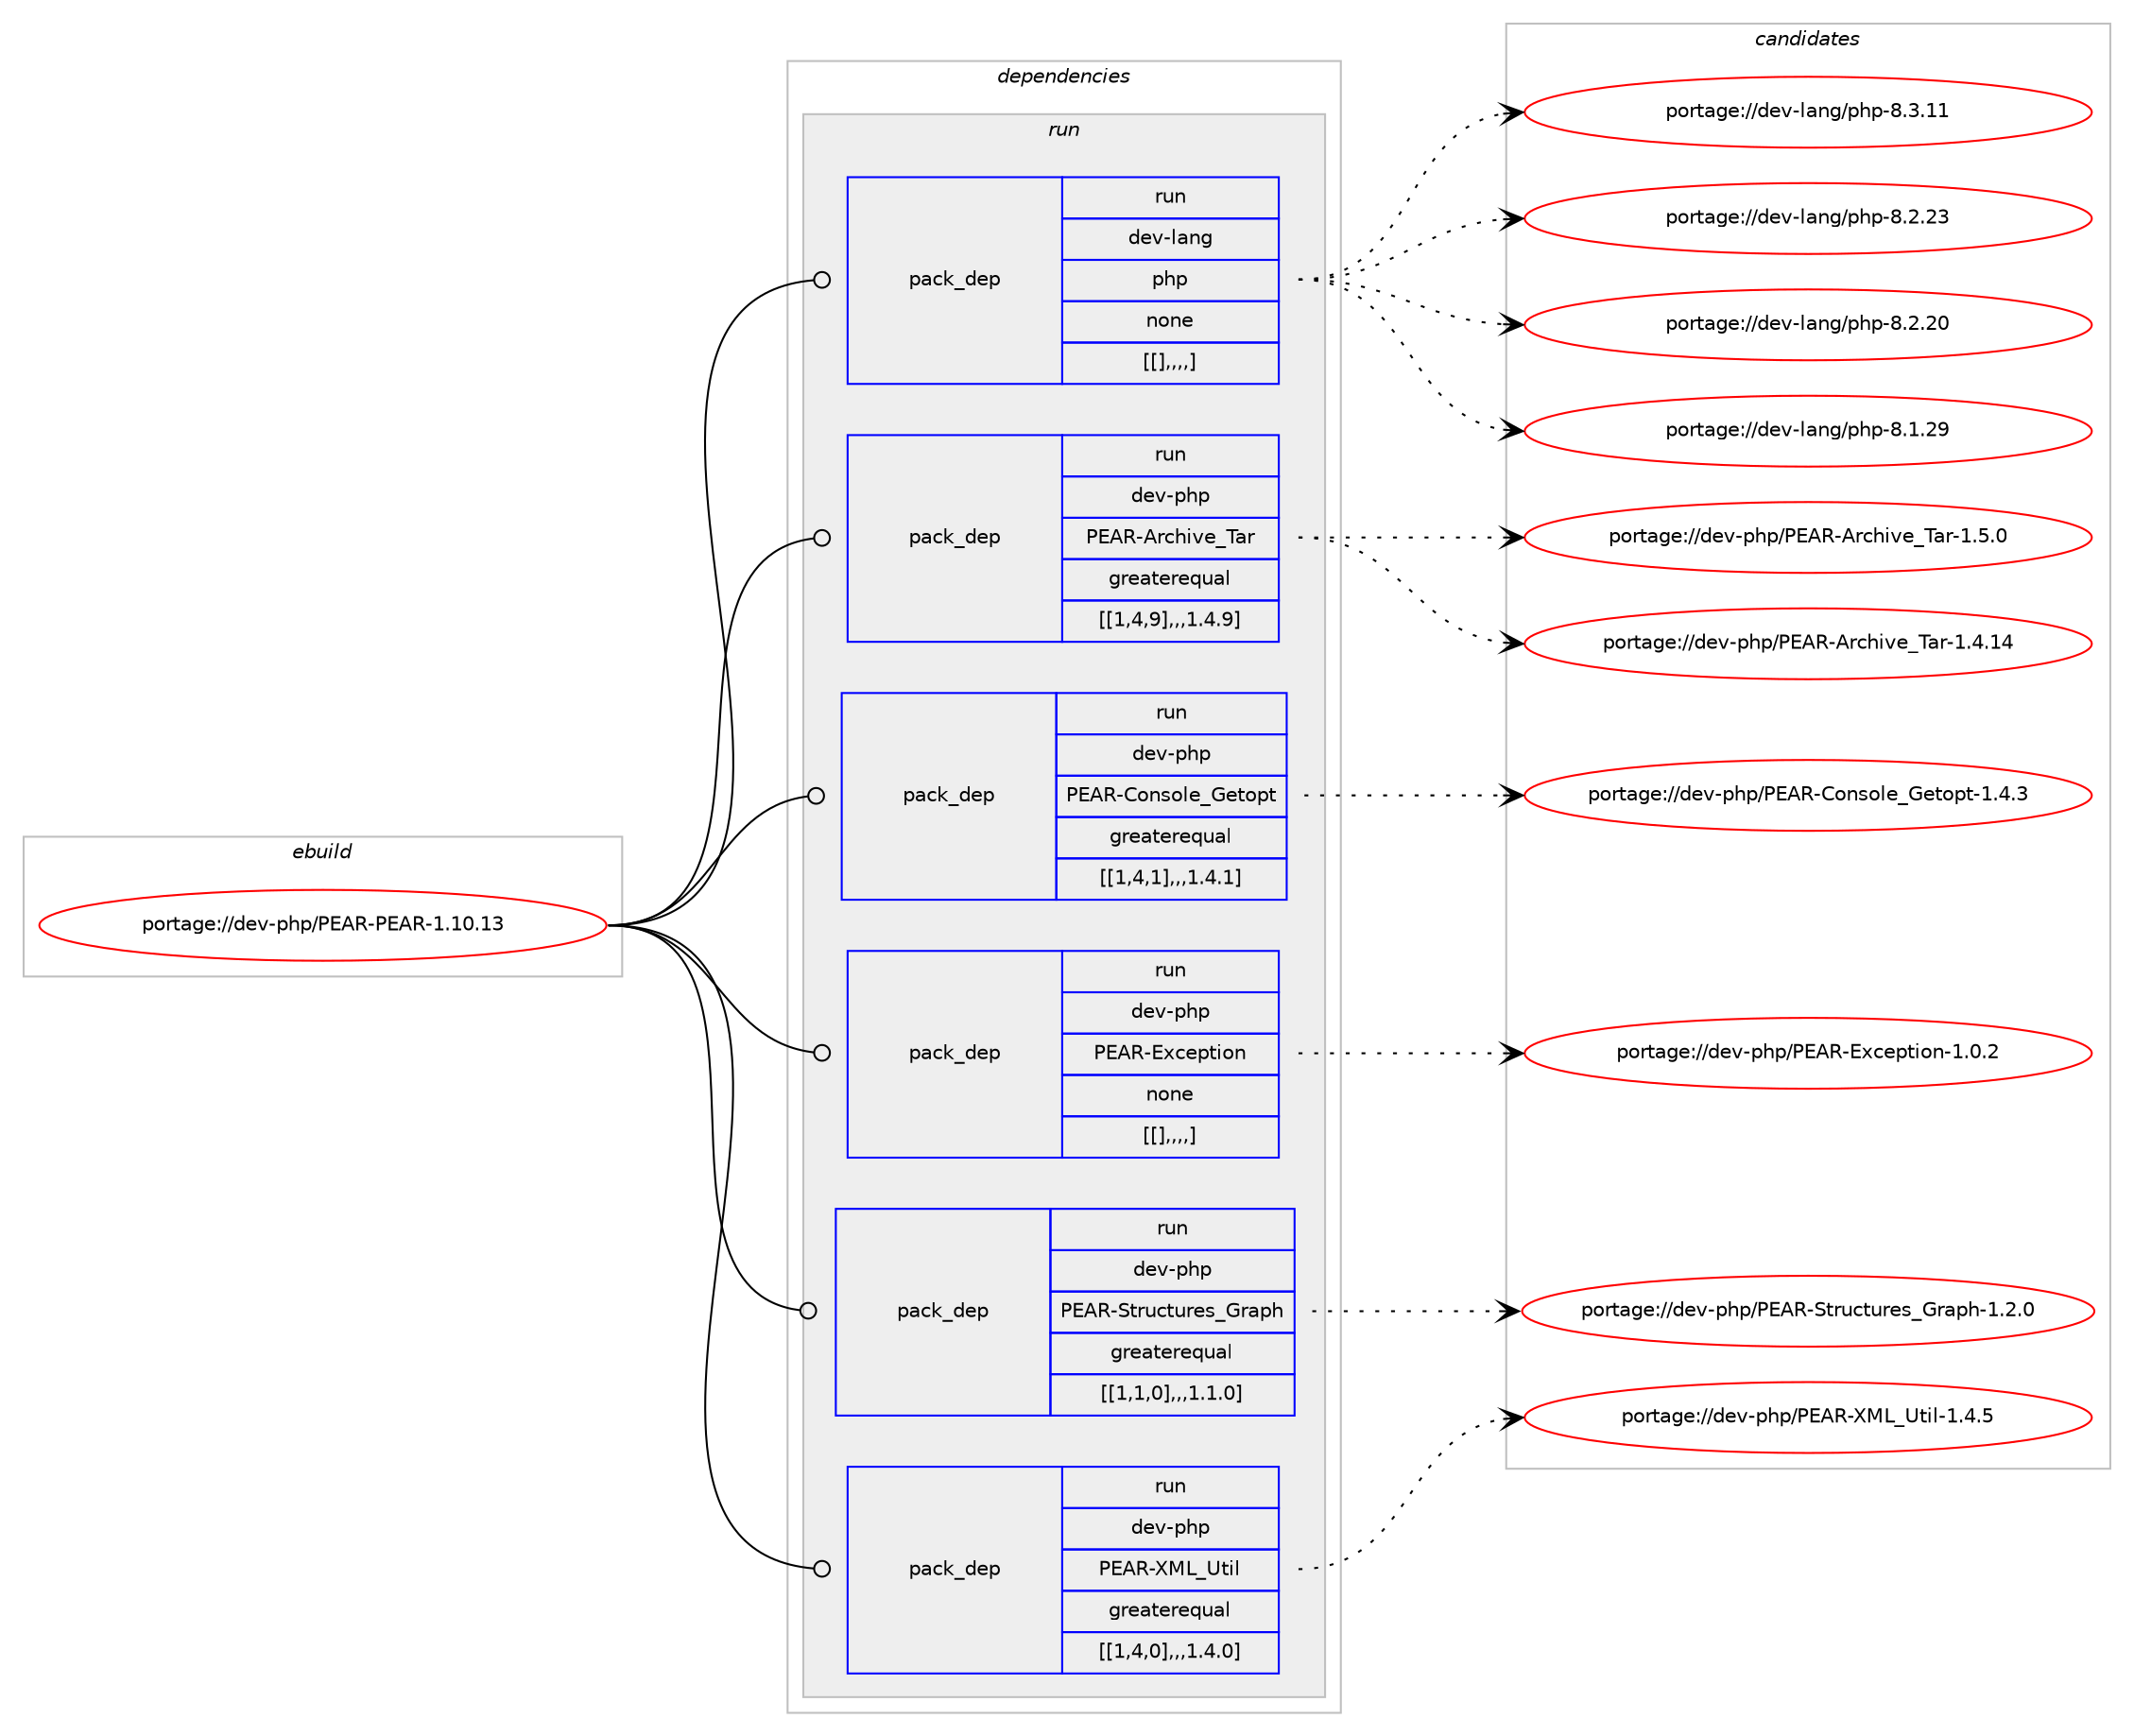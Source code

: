 digraph prolog {

# *************
# Graph options
# *************

newrank=true;
concentrate=true;
compound=true;
graph [rankdir=LR,fontname=Helvetica,fontsize=10,ranksep=1.5];#, ranksep=2.5, nodesep=0.2];
edge  [arrowhead=vee];
node  [fontname=Helvetica,fontsize=10];

# **********
# The ebuild
# **********

subgraph cluster_leftcol {
color=gray;
label=<<i>ebuild</i>>;
id [label="portage://dev-php/PEAR-PEAR-1.10.13", color=red, width=4, href="../dev-php/PEAR-PEAR-1.10.13.svg"];
}

# ****************
# The dependencies
# ****************

subgraph cluster_midcol {
color=gray;
label=<<i>dependencies</i>>;
subgraph cluster_compile {
fillcolor="#eeeeee";
style=filled;
label=<<i>compile</i>>;
}
subgraph cluster_compileandrun {
fillcolor="#eeeeee";
style=filled;
label=<<i>compile and run</i>>;
}
subgraph cluster_run {
fillcolor="#eeeeee";
style=filled;
label=<<i>run</i>>;
subgraph pack108924 {
dependency141244 [label=<<TABLE BORDER="0" CELLBORDER="1" CELLSPACING="0" CELLPADDING="4" WIDTH="220"><TR><TD ROWSPAN="6" CELLPADDING="30">pack_dep</TD></TR><TR><TD WIDTH="110">run</TD></TR><TR><TD>dev-lang</TD></TR><TR><TD>php</TD></TR><TR><TD>none</TD></TR><TR><TD>[[],,,,]</TD></TR></TABLE>>, shape=none, color=blue];
}
id:e -> dependency141244:w [weight=20,style="solid",arrowhead="odot"];
subgraph pack108925 {
dependency141245 [label=<<TABLE BORDER="0" CELLBORDER="1" CELLSPACING="0" CELLPADDING="4" WIDTH="220"><TR><TD ROWSPAN="6" CELLPADDING="30">pack_dep</TD></TR><TR><TD WIDTH="110">run</TD></TR><TR><TD>dev-php</TD></TR><TR><TD>PEAR-Archive_Tar</TD></TR><TR><TD>greaterequal</TD></TR><TR><TD>[[1,4,9],,,1.4.9]</TD></TR></TABLE>>, shape=none, color=blue];
}
id:e -> dependency141245:w [weight=20,style="solid",arrowhead="odot"];
subgraph pack108926 {
dependency141246 [label=<<TABLE BORDER="0" CELLBORDER="1" CELLSPACING="0" CELLPADDING="4" WIDTH="220"><TR><TD ROWSPAN="6" CELLPADDING="30">pack_dep</TD></TR><TR><TD WIDTH="110">run</TD></TR><TR><TD>dev-php</TD></TR><TR><TD>PEAR-Console_Getopt</TD></TR><TR><TD>greaterequal</TD></TR><TR><TD>[[1,4,1],,,1.4.1]</TD></TR></TABLE>>, shape=none, color=blue];
}
id:e -> dependency141246:w [weight=20,style="solid",arrowhead="odot"];
subgraph pack108927 {
dependency141247 [label=<<TABLE BORDER="0" CELLBORDER="1" CELLSPACING="0" CELLPADDING="4" WIDTH="220"><TR><TD ROWSPAN="6" CELLPADDING="30">pack_dep</TD></TR><TR><TD WIDTH="110">run</TD></TR><TR><TD>dev-php</TD></TR><TR><TD>PEAR-Exception</TD></TR><TR><TD>none</TD></TR><TR><TD>[[],,,,]</TD></TR></TABLE>>, shape=none, color=blue];
}
id:e -> dependency141247:w [weight=20,style="solid",arrowhead="odot"];
subgraph pack108928 {
dependency141248 [label=<<TABLE BORDER="0" CELLBORDER="1" CELLSPACING="0" CELLPADDING="4" WIDTH="220"><TR><TD ROWSPAN="6" CELLPADDING="30">pack_dep</TD></TR><TR><TD WIDTH="110">run</TD></TR><TR><TD>dev-php</TD></TR><TR><TD>PEAR-Structures_Graph</TD></TR><TR><TD>greaterequal</TD></TR><TR><TD>[[1,1,0],,,1.1.0]</TD></TR></TABLE>>, shape=none, color=blue];
}
id:e -> dependency141248:w [weight=20,style="solid",arrowhead="odot"];
subgraph pack108929 {
dependency141249 [label=<<TABLE BORDER="0" CELLBORDER="1" CELLSPACING="0" CELLPADDING="4" WIDTH="220"><TR><TD ROWSPAN="6" CELLPADDING="30">pack_dep</TD></TR><TR><TD WIDTH="110">run</TD></TR><TR><TD>dev-php</TD></TR><TR><TD>PEAR-XML_Util</TD></TR><TR><TD>greaterequal</TD></TR><TR><TD>[[1,4,0],,,1.4.0]</TD></TR></TABLE>>, shape=none, color=blue];
}
id:e -> dependency141249:w [weight=20,style="solid",arrowhead="odot"];
}
}

# **************
# The candidates
# **************

subgraph cluster_choices {
rank=same;
color=gray;
label=<<i>candidates</i>>;

subgraph choice108924 {
color=black;
nodesep=1;
choice10010111845108971101034711210411245564651464949 [label="portage://dev-lang/php-8.3.11", color=red, width=4,href="../dev-lang/php-8.3.11.svg"];
choice10010111845108971101034711210411245564650465051 [label="portage://dev-lang/php-8.2.23", color=red, width=4,href="../dev-lang/php-8.2.23.svg"];
choice10010111845108971101034711210411245564650465048 [label="portage://dev-lang/php-8.2.20", color=red, width=4,href="../dev-lang/php-8.2.20.svg"];
choice10010111845108971101034711210411245564649465057 [label="portage://dev-lang/php-8.1.29", color=red, width=4,href="../dev-lang/php-8.1.29.svg"];
dependency141244:e -> choice10010111845108971101034711210411245564651464949:w [style=dotted,weight="100"];
dependency141244:e -> choice10010111845108971101034711210411245564650465051:w [style=dotted,weight="100"];
dependency141244:e -> choice10010111845108971101034711210411245564650465048:w [style=dotted,weight="100"];
dependency141244:e -> choice10010111845108971101034711210411245564649465057:w [style=dotted,weight="100"];
}
subgraph choice108925 {
color=black;
nodesep=1;
choice100101118451121041124780696582456511499104105118101958497114454946534648 [label="portage://dev-php/PEAR-Archive_Tar-1.5.0", color=red, width=4,href="../dev-php/PEAR-Archive_Tar-1.5.0.svg"];
choice10010111845112104112478069658245651149910410511810195849711445494652464952 [label="portage://dev-php/PEAR-Archive_Tar-1.4.14", color=red, width=4,href="../dev-php/PEAR-Archive_Tar-1.4.14.svg"];
dependency141245:e -> choice100101118451121041124780696582456511499104105118101958497114454946534648:w [style=dotted,weight="100"];
dependency141245:e -> choice10010111845112104112478069658245651149910410511810195849711445494652464952:w [style=dotted,weight="100"];
}
subgraph choice108926 {
color=black;
nodesep=1;
choice10010111845112104112478069658245671111101151111081019571101116111112116454946524651 [label="portage://dev-php/PEAR-Console_Getopt-1.4.3", color=red, width=4,href="../dev-php/PEAR-Console_Getopt-1.4.3.svg"];
dependency141246:e -> choice10010111845112104112478069658245671111101151111081019571101116111112116454946524651:w [style=dotted,weight="100"];
}
subgraph choice108927 {
color=black;
nodesep=1;
choice100101118451121041124780696582456912099101112116105111110454946484650 [label="portage://dev-php/PEAR-Exception-1.0.2", color=red, width=4,href="../dev-php/PEAR-Exception-1.0.2.svg"];
dependency141247:e -> choice100101118451121041124780696582456912099101112116105111110454946484650:w [style=dotted,weight="100"];
}
subgraph choice108928 {
color=black;
nodesep=1;
choice100101118451121041124780696582458311611411799116117114101115957111497112104454946504648 [label="portage://dev-php/PEAR-Structures_Graph-1.2.0", color=red, width=4,href="../dev-php/PEAR-Structures_Graph-1.2.0.svg"];
dependency141248:e -> choice100101118451121041124780696582458311611411799116117114101115957111497112104454946504648:w [style=dotted,weight="100"];
}
subgraph choice108929 {
color=black;
nodesep=1;
choice100101118451121041124780696582458877769585116105108454946524653 [label="portage://dev-php/PEAR-XML_Util-1.4.5", color=red, width=4,href="../dev-php/PEAR-XML_Util-1.4.5.svg"];
dependency141249:e -> choice100101118451121041124780696582458877769585116105108454946524653:w [style=dotted,weight="100"];
}
}

}
